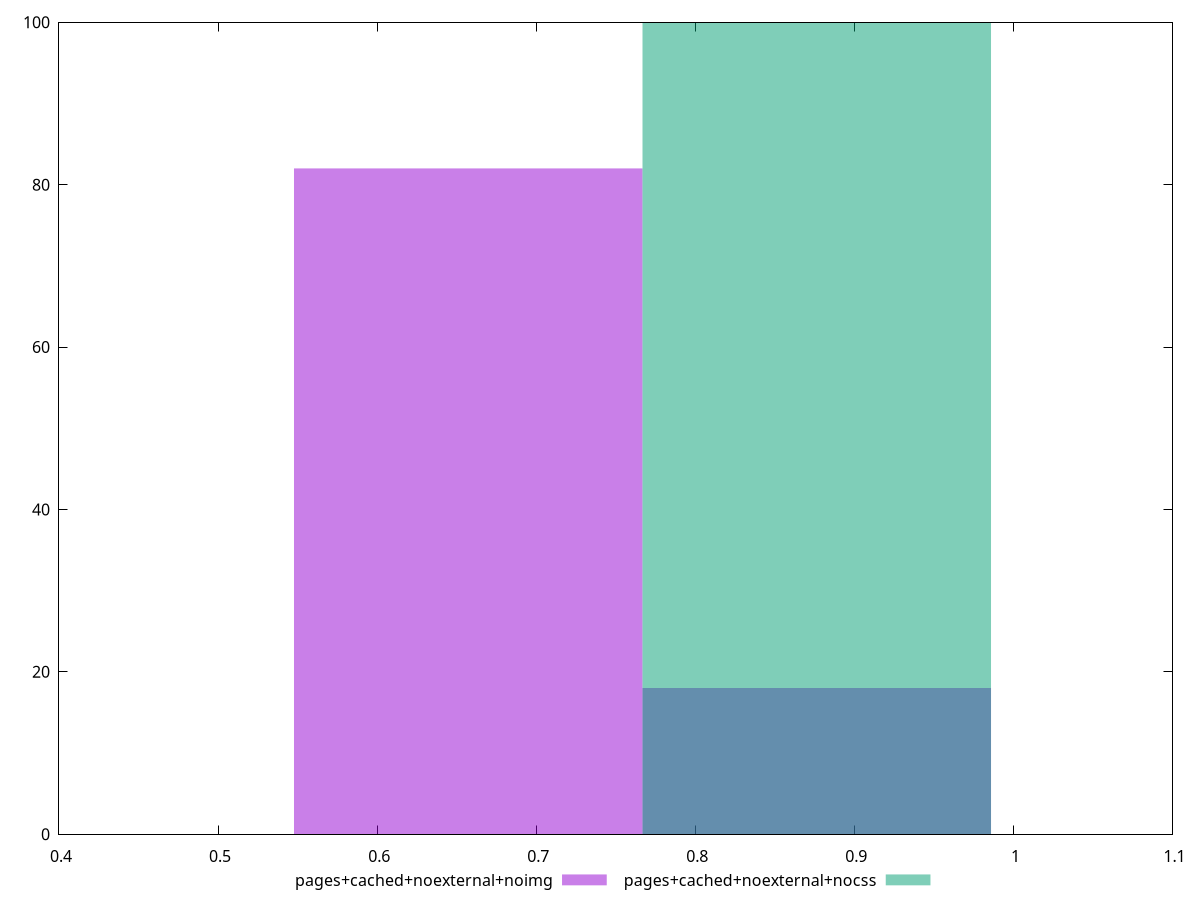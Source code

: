 reset
set terminal svg size 640, 500 enhanced background rgb 'white'
set output "report_00007_2020-12-11T15:55:29.892Z/meta/score/comparison/histogram/8_vs_9.svg"

$pagesCachedNoexternalNoimg <<EOF
0.6572763264352022 82
0.8763684352469363 18
EOF

$pagesCachedNoexternalNocss <<EOF
0.8763684352469363 100
EOF

set key outside below
set boxwidth 0.21909210881173408
set yrange [0:100]
set style fill transparent solid 0.5 noborder

plot \
  $pagesCachedNoexternalNoimg title "pages+cached+noexternal+noimg" with boxes, \
  $pagesCachedNoexternalNocss title "pages+cached+noexternal+nocss" with boxes, \


reset